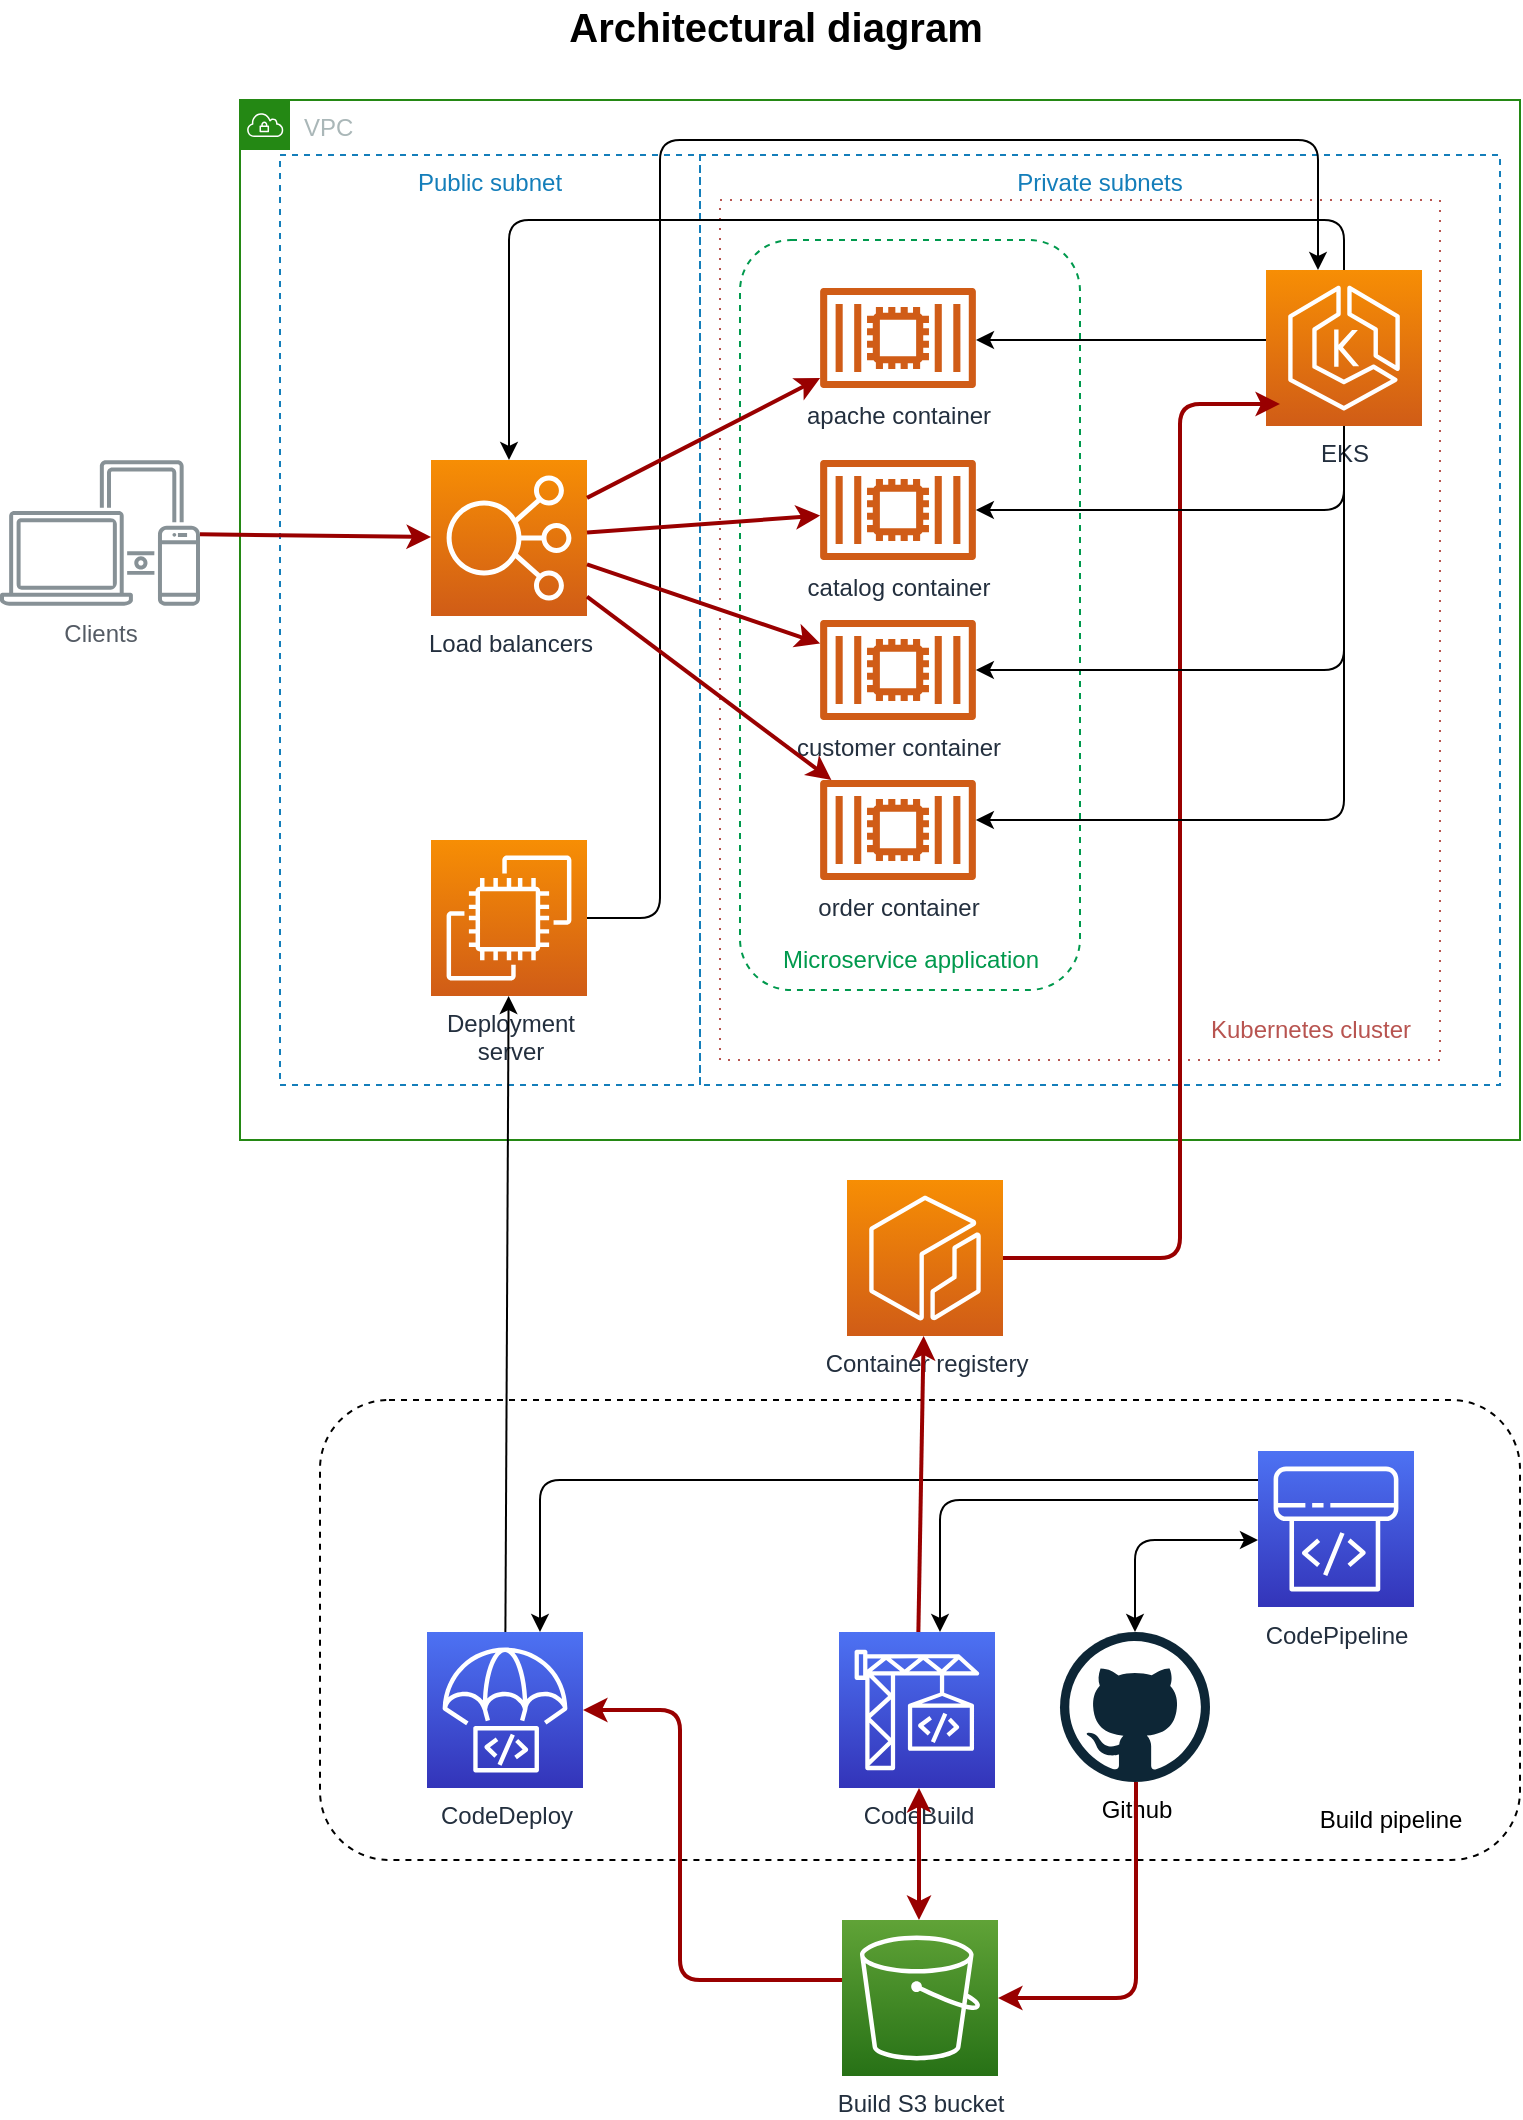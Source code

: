 <mxfile version="13.5.3" type="device"><diagram name="Page-1" id="c7558073-3199-34d8-9f00-42111426c3f3"><mxGraphModel dx="1038" dy="531" grid="1" gridSize="10" guides="1" tooltips="1" connect="1" arrows="1" fold="1" page="1" pageScale="1" pageWidth="826" pageHeight="1169" background="#ffffff" math="0" shadow="0"><root><mxCell id="0"/><mxCell id="1" parent="0"/><mxCell id="ja8qiLcumeHETiCR598y-166" value="VPC" style="points=[[0,0],[0.25,0],[0.5,0],[0.75,0],[1,0],[1,0.25],[1,0.5],[1,0.75],[1,1],[0.75,1],[0.5,1],[0.25,1],[0,1],[0,0.75],[0,0.5],[0,0.25]];outlineConnect=0;gradientColor=none;html=1;whiteSpace=wrap;fontSize=12;fontStyle=0;shape=mxgraph.aws4.group;grIcon=mxgraph.aws4.group_vpc;strokeColor=#248814;fillColor=none;verticalAlign=top;align=left;spacingLeft=30;fontColor=#AAB7B8;dashed=0;" parent="1" vertex="1"><mxGeometry x="160" y="120" width="640" height="520" as="geometry"/></mxCell><mxCell id="ja8qiLcumeHETiCR598y-167" value="Private subnets" style="fillColor=none;strokeColor=#147EBA;dashed=1;verticalAlign=top;fontStyle=0;fontColor=#147EBA;" parent="1" vertex="1"><mxGeometry x="390" y="147.5" width="400" height="465" as="geometry"/></mxCell><mxCell id="x9eU_9-JBzqkEoTvXEis-71" value="" style="rounded=0;whiteSpace=wrap;html=1;glass=0;dashed=1;dashPattern=1 4;strokeColor=#b85450;fillColor=none;" parent="1" vertex="1"><mxGeometry x="400" y="170" width="360" height="430" as="geometry"/></mxCell><mxCell id="ja8qiLcumeHETiCR598y-99" value="" style="rounded=1;whiteSpace=wrap;html=1;dashed=1;fillColor=none;strokeColor=#00994D;align=center;" parent="1" vertex="1"><mxGeometry x="410" y="190" width="170" height="375" as="geometry"/></mxCell><mxCell id="ja8qiLcumeHETiCR598y-165" value="Public subnet" style="fillColor=none;strokeColor=#147EBA;dashed=1;verticalAlign=top;fontStyle=0;fontColor=#147EBA;" parent="1" vertex="1"><mxGeometry x="180" y="147.5" width="210" height="465" as="geometry"/></mxCell><mxCell id="54" value="Architectural diagram" style="text;spacingTop=-5;align=center;fontStyle=1;fontSize=20;" parent="1" vertex="1"><mxGeometry x="413" y="70" width="30" height="20" as="geometry"/></mxCell><mxCell id="ja8qiLcumeHETiCR598y-105" value="EKS" style="outlineConnect=0;fontColor=#232F3E;gradientColor=#F78E04;gradientDirection=north;fillColor=#D05C17;strokeColor=#ffffff;dashed=0;verticalLabelPosition=bottom;verticalAlign=top;align=center;html=1;fontSize=12;fontStyle=0;aspect=fixed;shape=mxgraph.aws4.resourceIcon;resIcon=mxgraph.aws4.eks;" parent="1" vertex="1"><mxGeometry x="673" y="205" width="78" height="78" as="geometry"/></mxCell><mxCell id="ja8qiLcumeHETiCR598y-106" value="Deployment &lt;br&gt;server" style="outlineConnect=0;fontColor=#232F3E;gradientColor=#F78E04;gradientDirection=north;fillColor=#D05C17;strokeColor=#ffffff;dashed=0;verticalLabelPosition=bottom;verticalAlign=top;align=center;html=1;fontSize=12;fontStyle=0;aspect=fixed;shape=mxgraph.aws4.resourceIcon;resIcon=mxgraph.aws4.ec2;" parent="1" vertex="1"><mxGeometry x="255.5" y="490" width="78" height="78" as="geometry"/></mxCell><mxCell id="ja8qiLcumeHETiCR598y-108" value="Load balancers" style="outlineConnect=0;fontColor=#232F3E;gradientColor=#F78E04;gradientDirection=north;fillColor=#D05C17;strokeColor=#ffffff;dashed=0;verticalLabelPosition=bottom;verticalAlign=top;align=center;html=1;fontSize=12;fontStyle=0;aspect=fixed;shape=mxgraph.aws4.resourceIcon;resIcon=mxgraph.aws4.elastic_load_balancing;" parent="1" vertex="1"><mxGeometry x="255.5" y="300" width="78" height="78" as="geometry"/></mxCell><mxCell id="ja8qiLcumeHETiCR598y-109" value="apache container" style="outlineConnect=0;fontColor=#232F3E;gradientColor=none;fillColor=#D05C17;strokeColor=none;dashed=0;verticalLabelPosition=bottom;verticalAlign=top;align=center;html=1;fontSize=12;fontStyle=0;aspect=fixed;pointerEvents=1;shape=mxgraph.aws4.container_2;" parent="1" vertex="1"><mxGeometry x="450" y="214" width="78" height="50" as="geometry"/></mxCell><mxCell id="ja8qiLcumeHETiCR598y-135" style="edgeStyle=orthogonalEdgeStyle;rounded=1;orthogonalLoop=1;jettySize=auto;html=1;fontSize=20;" parent="1" source="ja8qiLcumeHETiCR598y-106" target="ja8qiLcumeHETiCR598y-105" edge="1"><mxGeometry relative="1" as="geometry"><Array as="points"><mxPoint x="370" y="529"/><mxPoint x="370" y="140"/><mxPoint x="699" y="140"/></Array></mxGeometry></mxCell><mxCell id="ja8qiLcumeHETiCR598y-136" value="" style="edgeStyle=none;noEdgeStyle=1;strokeColor=#990000;strokeWidth=2;" parent="1" source="ja8qiLcumeHETiCR598y-159" target="ja8qiLcumeHETiCR598y-108" edge="1"><mxGeometry width="100" height="100" relative="1" as="geometry"><mxPoint x="115.811" y="239.0" as="sourcePoint"/><mxPoint x="199.5" y="239" as="targetPoint"/></mxGeometry></mxCell><mxCell id="ja8qiLcumeHETiCR598y-137" value="" style="edgeStyle=none;noEdgeStyle=1;strokeColor=#990000;strokeWidth=2;" parent="1" source="ja8qiLcumeHETiCR598y-108" target="ja8qiLcumeHETiCR598y-109" edge="1"><mxGeometry width="100" height="100" relative="1" as="geometry"><mxPoint x="343.311" y="243.5" as="sourcePoint"/><mxPoint x="450" y="243" as="targetPoint"/></mxGeometry></mxCell><mxCell id="ja8qiLcumeHETiCR598y-150" value="" style="endArrow=classic;html=1;fontSize=20;" parent="1" source="ja8qiLcumeHETiCR598y-113" target="ja8qiLcumeHETiCR598y-106" edge="1"><mxGeometry width="50" height="50" relative="1" as="geometry"><mxPoint x="130" y="660" as="sourcePoint"/><mxPoint x="140" y="440" as="targetPoint"/></mxGeometry></mxCell><mxCell id="ja8qiLcumeHETiCR598y-155" value="" style="edgeStyle=elbowEdgeStyle;strokeColor=#990000;strokeWidth=2;" parent="1" source="ja8qiLcumeHETiCR598y-107" edge="1"><mxGeometry width="100" height="100" relative="1" as="geometry"><mxPoint x="513.853" y="538.765" as="sourcePoint"/><mxPoint x="680" y="272" as="targetPoint"/><Array as="points"><mxPoint x="630" y="460"/><mxPoint x="580" y="420"/><mxPoint x="600" y="260"/><mxPoint x="570" y="380"/><mxPoint x="699" y="350"/><mxPoint x="432.5" y="539"/></Array></mxGeometry></mxCell><mxCell id="ja8qiLcumeHETiCR598y-156" value="" style="endArrow=classic;html=1;fontSize=20;edgeStyle=elbowEdgeStyle;elbow=vertical;" parent="1" source="ja8qiLcumeHETiCR598y-105" edge="1"><mxGeometry width="50" height="50" relative="1" as="geometry"><mxPoint x="149.5" y="560" as="sourcePoint"/><mxPoint x="528" y="240" as="targetPoint"/></mxGeometry></mxCell><mxCell id="ja8qiLcumeHETiCR598y-159" value="Clients" style="outlineConnect=0;gradientColor=none;fontColor=#545B64;strokeColor=none;fillColor=#879196;dashed=0;verticalLabelPosition=bottom;verticalAlign=top;align=center;html=1;fontSize=12;fontStyle=0;aspect=fixed;shape=mxgraph.aws4.illustration_devices;pointerEvents=1" parent="1" vertex="1"><mxGeometry x="40" y="300" width="100" height="73" as="geometry"/></mxCell><mxCell id="ja8qiLcumeHETiCR598y-178" value="" style="endArrow=classic;html=1;fontSize=20;edgeStyle=elbowEdgeStyle;elbow=vertical;" parent="1" source="ja8qiLcumeHETiCR598y-105" target="ja8qiLcumeHETiCR598y-108" edge="1"><mxGeometry width="50" height="50" relative="1" as="geometry"><mxPoint x="50" y="354" as="sourcePoint"/><mxPoint x="100" y="304" as="targetPoint"/><Array as="points"><mxPoint x="590" y="180"/></Array></mxGeometry></mxCell><mxCell id="x9eU_9-JBzqkEoTvXEis-61" value="" style="group" parent="1" vertex="1" connectable="0"><mxGeometry x="200" y="660" width="600" height="448" as="geometry"/></mxCell><mxCell id="ja8qiLcumeHETiCR598y-115" value="" style="rounded=1;whiteSpace=wrap;html=1;dashed=1;fillColor=none;gradientColor=#9AC7BF;fontSize=20;" parent="x9eU_9-JBzqkEoTvXEis-61" vertex="1"><mxGeometry y="110" width="600" height="230" as="geometry"/></mxCell><mxCell id="ja8qiLcumeHETiCR598y-107" value="Container registery" style="outlineConnect=0;fontColor=#232F3E;gradientColor=#F78E04;gradientDirection=north;fillColor=#D05C17;strokeColor=#ffffff;dashed=0;verticalLabelPosition=bottom;verticalAlign=top;align=center;html=1;fontSize=12;fontStyle=0;aspect=fixed;shape=mxgraph.aws4.resourceIcon;resIcon=mxgraph.aws4.ecr;" parent="x9eU_9-JBzqkEoTvXEis-61" vertex="1"><mxGeometry x="263.5" width="78" height="78" as="geometry"/></mxCell><mxCell id="ja8qiLcumeHETiCR598y-111" value="CodeBuild" style="outlineConnect=0;fontColor=#232F3E;gradientColor=#4D72F3;gradientDirection=north;fillColor=#3334B9;strokeColor=#ffffff;dashed=0;verticalLabelPosition=bottom;verticalAlign=top;align=center;html=1;fontSize=12;fontStyle=0;aspect=fixed;shape=mxgraph.aws4.resourceIcon;resIcon=mxgraph.aws4.codebuild;" parent="x9eU_9-JBzqkEoTvXEis-61" vertex="1"><mxGeometry x="259.5" y="226" width="78" height="78" as="geometry"/></mxCell><mxCell id="ja8qiLcumeHETiCR598y-113" value="CodeDeploy&lt;br&gt;" style="outlineConnect=0;fontColor=#232F3E;gradientColor=#4D72F3;gradientDirection=north;fillColor=#3334B9;strokeColor=#ffffff;dashed=0;verticalLabelPosition=bottom;verticalAlign=top;align=center;html=1;fontSize=12;fontStyle=0;aspect=fixed;shape=mxgraph.aws4.resourceIcon;resIcon=mxgraph.aws4.codedeploy;" parent="x9eU_9-JBzqkEoTvXEis-61" vertex="1"><mxGeometry x="53.5" y="226" width="78" height="78" as="geometry"/></mxCell><mxCell id="ja8qiLcumeHETiCR598y-141" value="" style="edgeStyle=elbowEdgeStyle;strokeColor=#990000;strokeWidth=2;startArrow=classic;startFill=1;" parent="x9eU_9-JBzqkEoTvXEis-61" source="ja8qiLcumeHETiCR598y-143" target="ja8qiLcumeHETiCR598y-111" edge="1"><mxGeometry width="100" height="100" relative="1" as="geometry"><mxPoint x="470" y="380" as="sourcePoint"/><mxPoint x="267" y="244" as="targetPoint"/><Array as="points"/></mxGeometry></mxCell><mxCell id="ja8qiLcumeHETiCR598y-143" value="Build S3 bucket" style="outlineConnect=0;fontColor=#232F3E;gradientColor=#60A337;gradientDirection=north;fillColor=#277116;strokeColor=#ffffff;dashed=0;verticalLabelPosition=bottom;verticalAlign=top;align=center;html=1;fontSize=12;fontStyle=0;aspect=fixed;shape=mxgraph.aws4.resourceIcon;resIcon=mxgraph.aws4.s3;" parent="x9eU_9-JBzqkEoTvXEis-61" vertex="1"><mxGeometry x="261" y="370" width="78" height="78" as="geometry"/></mxCell><mxCell id="ja8qiLcumeHETiCR598y-147" value="" style="edgeStyle=elbowEdgeStyle;elbow=vertical;endArrow=classic;html=1;fontSize=20;" parent="x9eU_9-JBzqkEoTvXEis-61" source="ja8qiLcumeHETiCR598y-114" target="ja8qiLcumeHETiCR598y-111" edge="1"><mxGeometry width="50" height="50" relative="1" as="geometry"><mxPoint x="178" y="168.5" as="sourcePoint"/><mxPoint x="130" y="20" as="targetPoint"/><Array as="points"><mxPoint x="310" y="160"/><mxPoint x="190" y="110"/><mxPoint x="380" y="120"/><mxPoint x="340" y="160"/><mxPoint x="350" y="144"/></Array></mxGeometry></mxCell><mxCell id="ja8qiLcumeHETiCR598y-148" value="" style="edgeStyle=elbowEdgeStyle;elbow=vertical;endArrow=classic;html=1;fontSize=20;" parent="x9eU_9-JBzqkEoTvXEis-61" source="ja8qiLcumeHETiCR598y-114" target="ja8qiLcumeHETiCR598y-113" edge="1"><mxGeometry width="50" height="50" relative="1" as="geometry"><mxPoint x="311" y="126" as="sourcePoint"/><mxPoint x="150" y="161" as="targetPoint"/><Array as="points"><mxPoint x="110" y="150"/><mxPoint x="190" y="120"/><mxPoint x="120" y="160"/><mxPoint x="230" y="130"/><mxPoint x="110" y="160"/><mxPoint x="120" y="144"/><mxPoint x="150" y="126"/><mxPoint x="30" y="76"/><mxPoint x="220" y="86"/><mxPoint x="180" y="126"/><mxPoint x="190" y="110"/></Array></mxGeometry></mxCell><mxCell id="ja8qiLcumeHETiCR598y-151" value="" style="edgeStyle=none;noEdgeStyle=1;strokeColor=#990000;strokeWidth=2;" parent="x9eU_9-JBzqkEoTvXEis-61" source="ja8qiLcumeHETiCR598y-111" target="ja8qiLcumeHETiCR598y-107" edge="1"><mxGeometry width="100" height="100" relative="1" as="geometry"><mxPoint x="243" y="360" as="sourcePoint"/><mxPoint x="115.0" y="360" as="targetPoint"/></mxGeometry></mxCell><mxCell id="ja8qiLcumeHETiCR598y-154" value="" style="edgeStyle=elbowEdgeStyle;strokeColor=#990000;strokeWidth=2;exitX=0;exitY=0.385;exitDx=0;exitDy=0;exitPerimeter=0;" parent="x9eU_9-JBzqkEoTvXEis-61" source="ja8qiLcumeHETiCR598y-143" target="ja8qiLcumeHETiCR598y-113" edge="1"><mxGeometry width="100" height="100" relative="1" as="geometry"><mxPoint x="210" y="430" as="sourcePoint"/><mxPoint x="320" y="283" as="targetPoint"/><Array as="points"><mxPoint x="180" y="320"/><mxPoint x="180" y="380"/></Array></mxGeometry></mxCell><mxCell id="x9eU_9-JBzqkEoTvXEis-55" value="Github&lt;br&gt;" style="dashed=0;outlineConnect=0;html=1;align=center;labelPosition=center;verticalLabelPosition=bottom;verticalAlign=top;shape=mxgraph.weblogos.github" parent="x9eU_9-JBzqkEoTvXEis-61" vertex="1"><mxGeometry x="370" y="226" width="75" height="75" as="geometry"/></mxCell><mxCell id="x9eU_9-JBzqkEoTvXEis-58" value="" style="edgeStyle=elbowEdgeStyle;strokeColor=#990000;strokeWidth=2;" parent="x9eU_9-JBzqkEoTvXEis-61" source="x9eU_9-JBzqkEoTvXEis-55" target="ja8qiLcumeHETiCR598y-143" edge="1"><mxGeometry width="100" height="100" relative="1" as="geometry"><mxPoint x="141.5" y="275" as="sourcePoint"/><mxPoint x="271" y="410.03" as="targetPoint"/><Array as="points"><mxPoint x="408" y="340"/><mxPoint x="190" y="330"/><mxPoint x="508" y="240"/><mxPoint x="500" y="280"/><mxPoint x="508" y="280"/><mxPoint x="408" y="310"/></Array></mxGeometry></mxCell><mxCell id="ja8qiLcumeHETiCR598y-114" value="CodePipeline&lt;br&gt;" style="outlineConnect=0;fontColor=#232F3E;gradientColor=#4D72F3;gradientDirection=north;fillColor=#3334B9;strokeColor=#ffffff;dashed=0;verticalLabelPosition=bottom;verticalAlign=top;align=center;html=1;fontSize=12;fontStyle=0;aspect=fixed;shape=mxgraph.aws4.resourceIcon;resIcon=mxgraph.aws4.codepipeline;" parent="x9eU_9-JBzqkEoTvXEis-61" vertex="1"><mxGeometry x="469" y="135.5" width="78" height="78" as="geometry"/></mxCell><mxCell id="ja8qiLcumeHETiCR598y-142" value="" style="edgeStyle=elbowEdgeStyle;elbow=vertical;endArrow=classic;html=1;fontSize=20;startArrow=classic;startFill=1;" parent="x9eU_9-JBzqkEoTvXEis-61" source="x9eU_9-JBzqkEoTvXEis-55" target="ja8qiLcumeHETiCR598y-114" edge="1"><mxGeometry width="50" height="50" relative="1" as="geometry"><mxPoint x="440" y="226" as="sourcePoint"/><mxPoint x="-160" y="380" as="targetPoint"/><Array as="points"><mxPoint x="450" y="180"/><mxPoint x="420" y="210"/><mxPoint x="440" y="190"/></Array></mxGeometry></mxCell><mxCell id="L9Fh5zcXAKIIQ8kLhhTJ-54" value="Build pipeline" style="text;html=1;align=center;verticalAlign=middle;resizable=0;points=[];autosize=1;" vertex="1" parent="x9eU_9-JBzqkEoTvXEis-61"><mxGeometry x="490" y="310" width="90" height="20" as="geometry"/></mxCell><mxCell id="x9eU_9-JBzqkEoTvXEis-63" value="" style="endArrow=classic;html=1;fontSize=20;edgeStyle=elbowEdgeStyle;elbow=vertical;" parent="1" source="ja8qiLcumeHETiCR598y-105" target="x9eU_9-JBzqkEoTvXEis-59" edge="1"><mxGeometry width="50" height="50" relative="1" as="geometry"><mxPoint x="683" y="250" as="sourcePoint"/><mxPoint x="538" y="250" as="targetPoint"/><Array as="points"><mxPoint x="590" y="325"/><mxPoint x="590" y="310"/><mxPoint x="630" y="260"/><mxPoint x="590" y="310"/></Array></mxGeometry></mxCell><mxCell id="x9eU_9-JBzqkEoTvXEis-59" value="catalog container" style="outlineConnect=0;fontColor=#232F3E;gradientColor=none;fillColor=#D05C17;strokeColor=none;dashed=0;verticalLabelPosition=bottom;verticalAlign=top;align=center;html=1;fontSize=12;fontStyle=0;aspect=fixed;pointerEvents=1;shape=mxgraph.aws4.container_2;" parent="1" vertex="1"><mxGeometry x="450" y="300" width="78" height="50" as="geometry"/></mxCell><mxCell id="x9eU_9-JBzqkEoTvXEis-60" value="customer container" style="outlineConnect=0;fontColor=#232F3E;gradientColor=none;fillColor=#D05C17;strokeColor=none;dashed=0;verticalLabelPosition=bottom;verticalAlign=top;align=center;html=1;fontSize=12;fontStyle=0;aspect=fixed;pointerEvents=1;shape=mxgraph.aws4.container_2;" parent="1" vertex="1"><mxGeometry x="450" y="380" width="78" height="50" as="geometry"/></mxCell><mxCell id="x9eU_9-JBzqkEoTvXEis-62" value="order container" style="outlineConnect=0;fontColor=#232F3E;gradientColor=none;fillColor=#D05C17;strokeColor=none;dashed=0;verticalLabelPosition=bottom;verticalAlign=top;align=center;html=1;fontSize=12;fontStyle=0;aspect=fixed;pointerEvents=1;shape=mxgraph.aws4.container_2;" parent="1" vertex="1"><mxGeometry x="450" y="460" width="78" height="50" as="geometry"/></mxCell><mxCell id="x9eU_9-JBzqkEoTvXEis-64" value="" style="endArrow=classic;html=1;fontSize=20;edgeStyle=elbowEdgeStyle;elbow=vertical;" parent="1" source="ja8qiLcumeHETiCR598y-105" target="x9eU_9-JBzqkEoTvXEis-60" edge="1"><mxGeometry width="50" height="50" relative="1" as="geometry"><mxPoint x="722" y="293" as="sourcePoint"/><mxPoint x="538" y="320" as="targetPoint"/><Array as="points"><mxPoint x="670" y="405"/><mxPoint x="660" y="410"/><mxPoint x="590" y="388"/><mxPoint x="640" y="270"/><mxPoint x="600" y="320"/></Array></mxGeometry></mxCell><mxCell id="x9eU_9-JBzqkEoTvXEis-65" value="" style="endArrow=classic;html=1;fontSize=20;edgeStyle=elbowEdgeStyle;elbow=vertical;" parent="1" source="ja8qiLcumeHETiCR598y-105" target="x9eU_9-JBzqkEoTvXEis-62" edge="1"><mxGeometry width="50" height="50" relative="1" as="geometry"><mxPoint x="722" y="293" as="sourcePoint"/><mxPoint x="538" y="415" as="targetPoint"/><Array as="points"><mxPoint x="590" y="480"/><mxPoint x="670" y="420"/><mxPoint x="600" y="398"/><mxPoint x="650" y="280"/><mxPoint x="610" y="330"/></Array></mxGeometry></mxCell><mxCell id="x9eU_9-JBzqkEoTvXEis-66" value="" style="edgeStyle=none;noEdgeStyle=1;strokeColor=#990000;strokeWidth=2;" parent="1" source="ja8qiLcumeHETiCR598y-108" target="x9eU_9-JBzqkEoTvXEis-59" edge="1"><mxGeometry width="100" height="100" relative="1" as="geometry"><mxPoint x="343.5" y="249" as="sourcePoint"/><mxPoint x="460" y="249" as="targetPoint"/></mxGeometry></mxCell><mxCell id="x9eU_9-JBzqkEoTvXEis-67" value="" style="edgeStyle=none;noEdgeStyle=1;strokeColor=#990000;strokeWidth=2;" parent="1" source="ja8qiLcumeHETiCR598y-108" target="x9eU_9-JBzqkEoTvXEis-60" edge="1"><mxGeometry width="100" height="100" relative="1" as="geometry"><mxPoint x="343.5" y="266.244" as="sourcePoint"/><mxPoint x="460" y="317.756" as="targetPoint"/></mxGeometry></mxCell><mxCell id="x9eU_9-JBzqkEoTvXEis-68" value="" style="edgeStyle=none;noEdgeStyle=1;strokeColor=#990000;strokeWidth=2;" parent="1" source="ja8qiLcumeHETiCR598y-108" target="x9eU_9-JBzqkEoTvXEis-62" edge="1"><mxGeometry width="100" height="100" relative="1" as="geometry"><mxPoint x="343.5" y="282.285" as="sourcePoint"/><mxPoint x="469.761" y="390.045" as="targetPoint"/></mxGeometry></mxCell><mxCell id="x9eU_9-JBzqkEoTvXEis-69" value="Microservice application" style="text;html=1;align=center;verticalAlign=middle;resizable=0;points=[];autosize=1;fontColor=#00994D;" parent="1" vertex="1"><mxGeometry x="425" y="540" width="140" height="20" as="geometry"/></mxCell><mxCell id="x9eU_9-JBzqkEoTvXEis-72" value="Kubernetes cluster" style="text;html=1;align=center;verticalAlign=middle;resizable=0;points=[];autosize=1;fontColor=#B85450;" parent="1" vertex="1"><mxGeometry x="635" y="575" width="120" height="20" as="geometry"/></mxCell></root></mxGraphModel></diagram></mxfile>